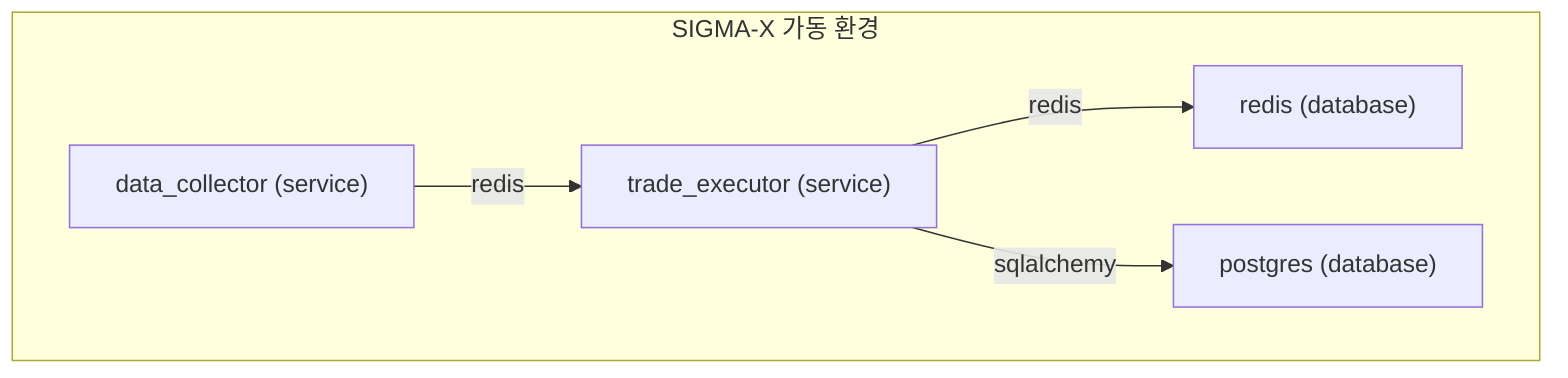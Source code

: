 flowchart TD
subgraph main ["SIGMA-X 가동 환경"]
    data_collector["data_collector (service)"]
    trade_executor["trade_executor (service)"]
    redis["redis (database)"]
    postgres["postgres (database)"]
end
    data_collector -->|redis| trade_executor
    trade_executor -->|redis| redis
    trade_executor -->|sqlalchemy| postgres
